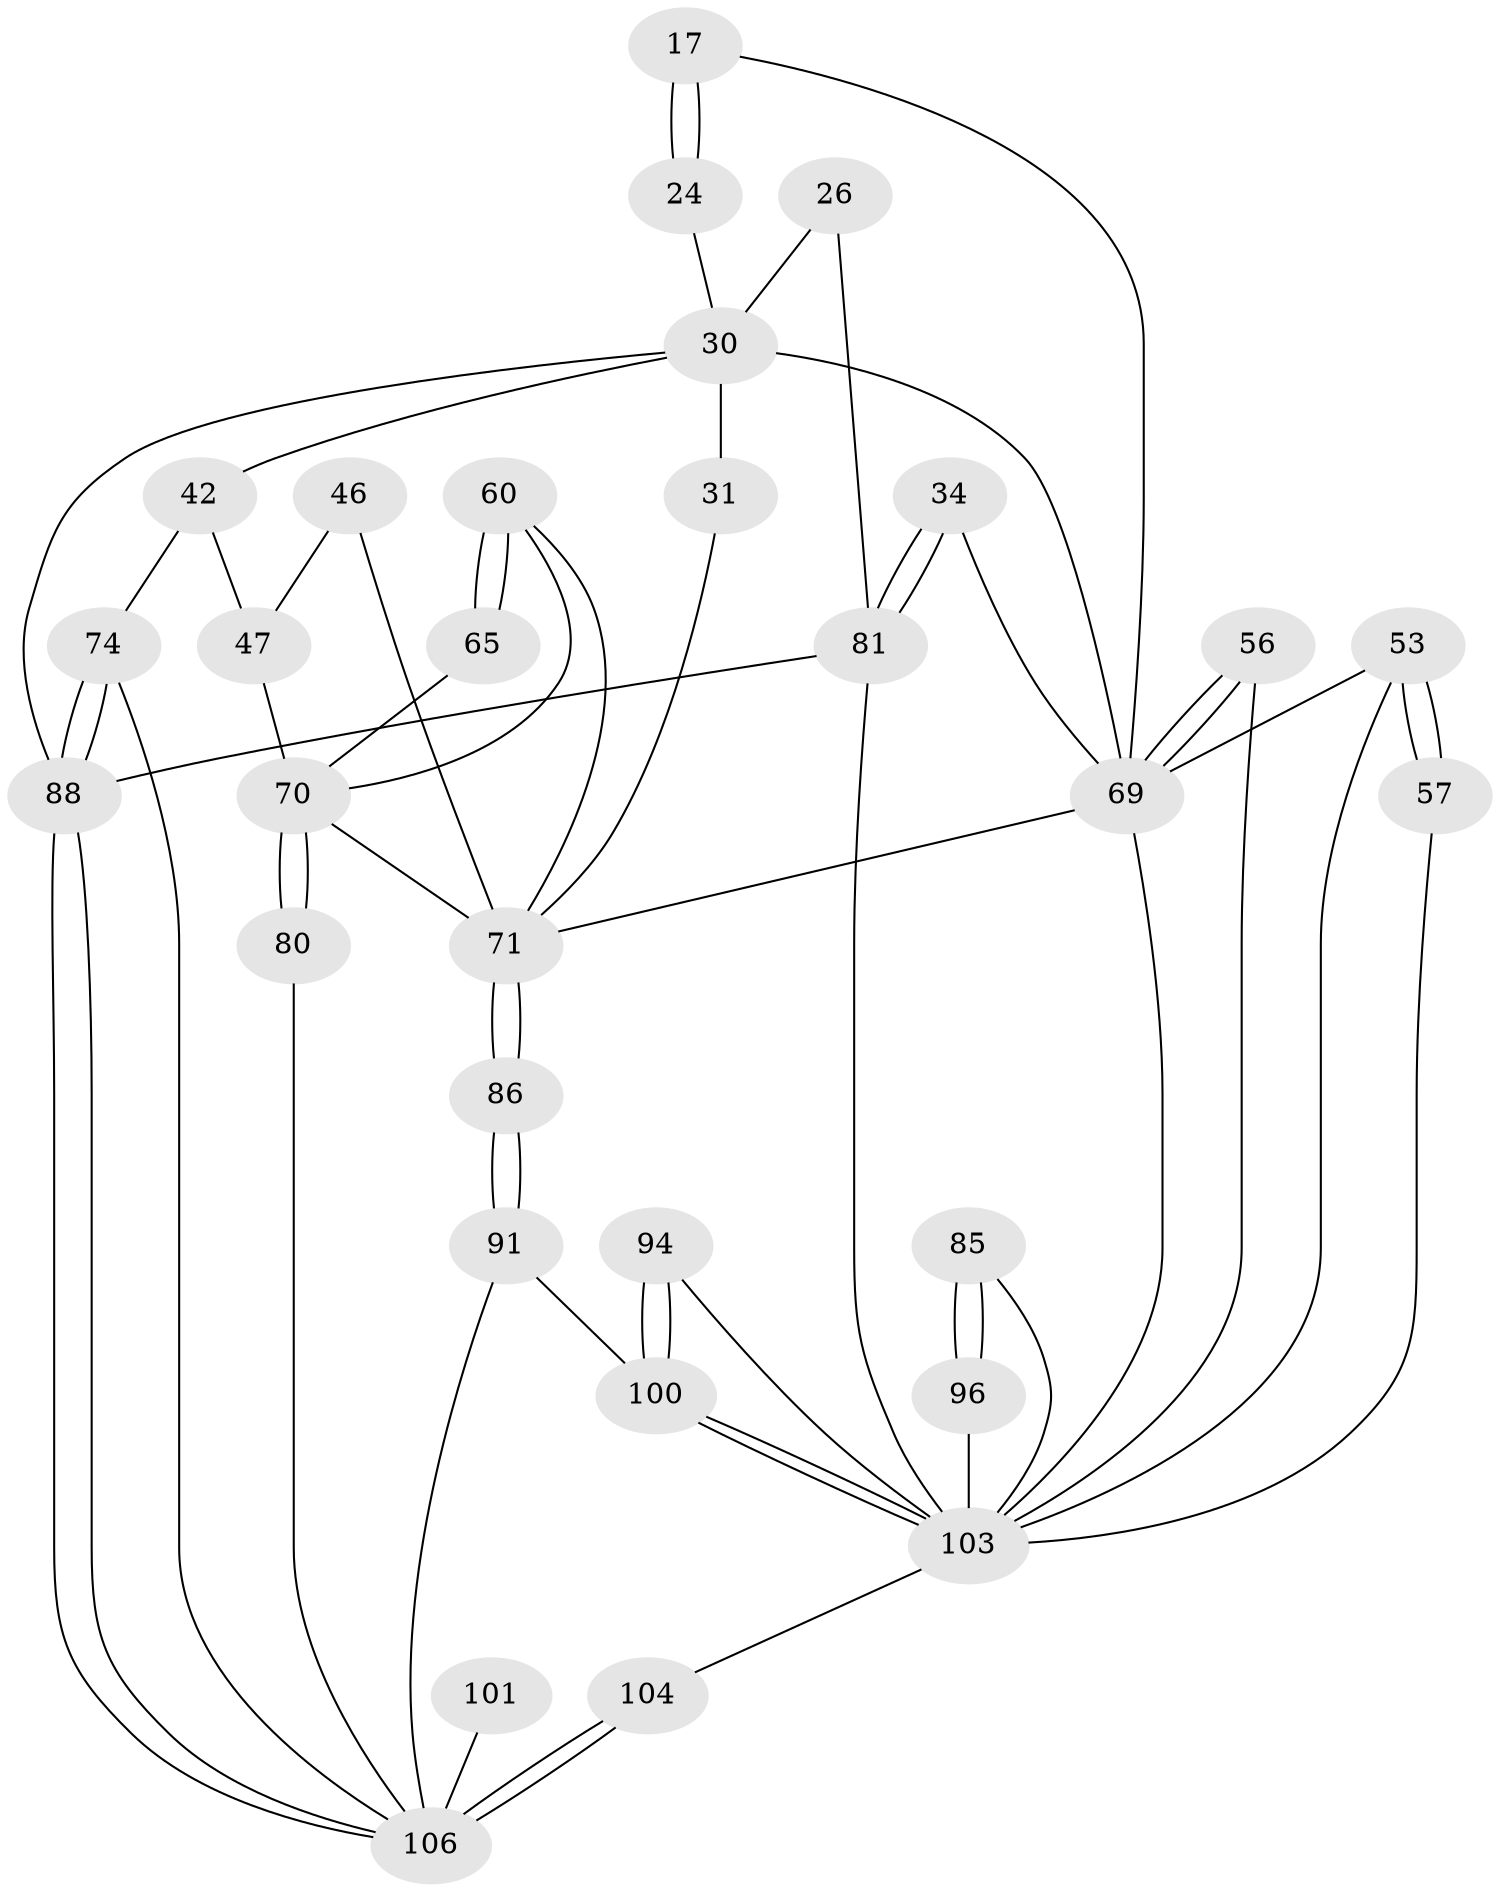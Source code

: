 // original degree distribution, {3: 0.02830188679245283, 5: 0.5377358490566038, 4: 0.2169811320754717, 6: 0.2169811320754717}
// Generated by graph-tools (version 1.1) at 2025/06/03/04/25 22:06:49]
// undirected, 31 vertices, 64 edges
graph export_dot {
graph [start="1"]
  node [color=gray90,style=filled];
  17 [pos="+0.3247078532093139+0.21215874034746166"];
  24 [pos="+0.2805564138425366+0.11712949715232204",super="+11+12"];
  26 [pos="+0+0.2706877524486269",super="+23"];
  30 [pos="+0.06277592215461353+0.2620539143129458",super="+22+25"];
  31 [pos="+0.7423621952218202+0.1954474889431371"];
  34 [pos="+0+0.5255064583307116"];
  42 [pos="+1+0.4452520838319886",super="+35"];
  46 [pos="+0.80757650083863+0.4388011962299771",super="+37"];
  47 [pos="+0.8095089111681386+0.4409881107412861",super="+44"];
  53 [pos="+0.3200337174967552+0.5786374734844681",super="+49+48+52"];
  56 [pos="+0.21905879065075448+0.5726498545297101"];
  57 [pos="+0.3522789585562263+0.5895144832744006"];
  60 [pos="+0.6583447417247147+0.5165352057782826",super="+59"];
  65 [pos="+0.7271911751163438+0.5816016739932726"];
  69 [pos="+0.07722571234147814+0.5751104816917304",super="+50+68"];
  70 [pos="+0.7468492315857752+0.6315976592052484",super="+64+63"];
  71 [pos="+0.7144774777788595+0.6453171745131491",super="+67+61"];
  74 [pos="+1+0.7838520414514557",super="+45+20"];
  80 [pos="+0.8137440992402346+0.7203646484488201",super="+77"];
  81 [pos="+0+1",super="+27"];
  85 [pos="+0.270273993506778+0.749156957484952"];
  86 [pos="+0.6212659951609322+0.779251670647622"];
  88 [pos="+1+1",super="+2"];
  91 [pos="+0.6156076567941425+0.8062870829463051"];
  94 [pos="+0.4576524047771434+0.8161767451829005"];
  96 [pos="+0.22306043759155578+0.7508763776982744",super="+82+83"];
  100 [pos="+0.45956581783248274+1",super="+92+93"];
  101 [pos="+0.8196833728095392+0.9077623648533171"];
  103 [pos="+0.4397701745655865+1",super="+99+97+87+73+72+79"];
  104 [pos="+0.7365548108656139+1"];
  106 [pos="+1+1",super="+105+75+76+102"];
  17 -- 24 [weight=2];
  17 -- 24;
  17 -- 69;
  24 -- 30 [weight=2];
  26 -- 30 [weight=3];
  26 -- 81 [weight=2];
  30 -- 69 [weight=3];
  30 -- 42;
  30 -- 88;
  30 -- 31 [weight=2];
  31 -- 71;
  34 -- 81 [weight=2];
  34 -- 81;
  34 -- 69;
  42 -- 74 [weight=2];
  42 -- 47 [weight=2];
  46 -- 47 [weight=2];
  46 -- 71 [weight=2];
  47 -- 70 [weight=2];
  53 -- 57 [weight=2];
  53 -- 57;
  53 -- 69 [weight=3];
  53 -- 103;
  56 -- 69 [weight=2];
  56 -- 69;
  56 -- 103;
  57 -- 103;
  60 -- 65 [weight=2];
  60 -- 65;
  60 -- 70;
  60 -- 71;
  65 -- 70;
  69 -- 103 [weight=2];
  69 -- 71 [weight=2];
  70 -- 71;
  70 -- 80 [weight=2];
  70 -- 80;
  71 -- 86 [weight=2];
  71 -- 86;
  74 -- 88 [weight=2];
  74 -- 88;
  74 -- 106;
  80 -- 106 [weight=2];
  81 -- 88 [weight=2];
  81 -- 103;
  85 -- 96 [weight=2];
  85 -- 96;
  85 -- 103;
  86 -- 91;
  86 -- 91;
  88 -- 106;
  88 -- 106;
  91 -- 100;
  91 -- 106;
  94 -- 100 [weight=2];
  94 -- 100;
  94 -- 103;
  96 -- 103 [weight=2];
  100 -- 103 [weight=2];
  100 -- 103;
  101 -- 106 [weight=3];
  103 -- 104;
  104 -- 106 [weight=2];
  104 -- 106;
}
